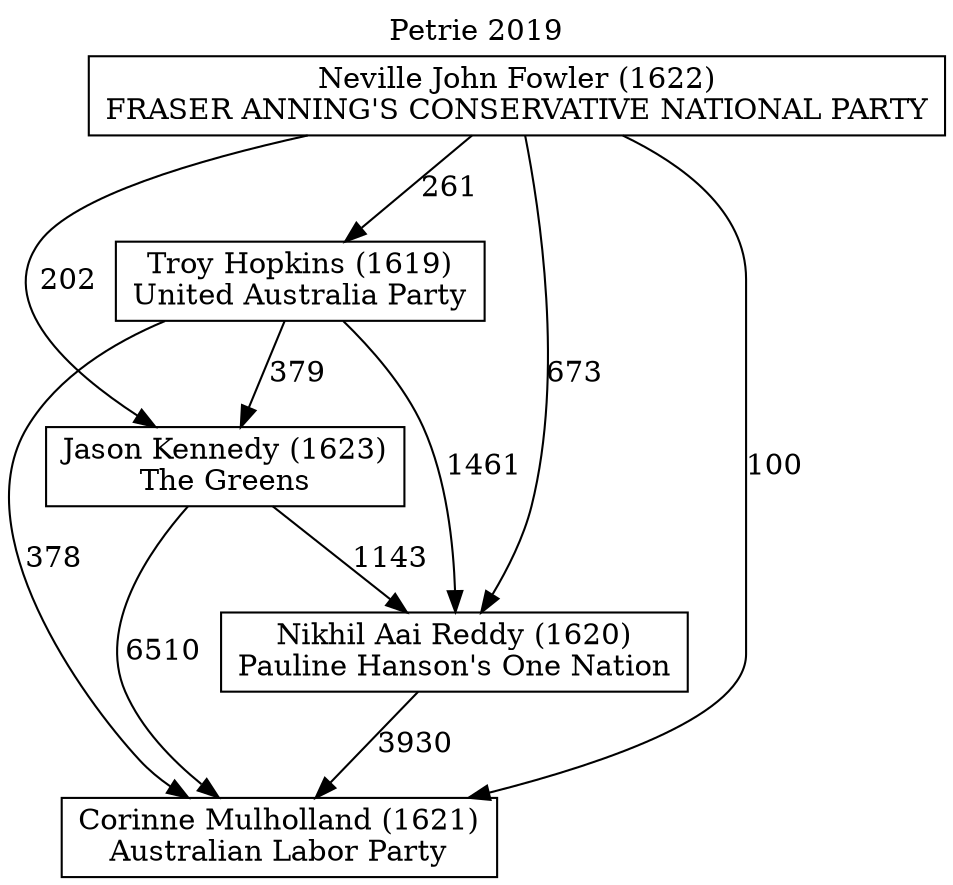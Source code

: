 // House preference flow
digraph "Corinne Mulholland (1621)_Petrie_2019" {
	graph [label="Petrie 2019" labelloc=t mclimit=10]
	node [shape=box]
	"Corinne Mulholland (1621)" [label="Corinne Mulholland (1621)
Australian Labor Party"]
	"Nikhil Aai Reddy (1620)" [label="Nikhil Aai Reddy (1620)
Pauline Hanson's One Nation"]
	"Jason Kennedy (1623)" [label="Jason Kennedy (1623)
The Greens"]
	"Troy Hopkins (1619)" [label="Troy Hopkins (1619)
United Australia Party"]
	"Neville John Fowler (1622)" [label="Neville John Fowler (1622)
FRASER ANNING'S CONSERVATIVE NATIONAL PARTY"]
	"Nikhil Aai Reddy (1620)" -> "Corinne Mulholland (1621)" [label=3930]
	"Jason Kennedy (1623)" -> "Nikhil Aai Reddy (1620)" [label=1143]
	"Troy Hopkins (1619)" -> "Jason Kennedy (1623)" [label=379]
	"Neville John Fowler (1622)" -> "Troy Hopkins (1619)" [label=261]
	"Jason Kennedy (1623)" -> "Corinne Mulholland (1621)" [label=6510]
	"Troy Hopkins (1619)" -> "Corinne Mulholland (1621)" [label=378]
	"Neville John Fowler (1622)" -> "Corinne Mulholland (1621)" [label=100]
	"Neville John Fowler (1622)" -> "Jason Kennedy (1623)" [label=202]
	"Troy Hopkins (1619)" -> "Nikhil Aai Reddy (1620)" [label=1461]
	"Neville John Fowler (1622)" -> "Nikhil Aai Reddy (1620)" [label=673]
}
